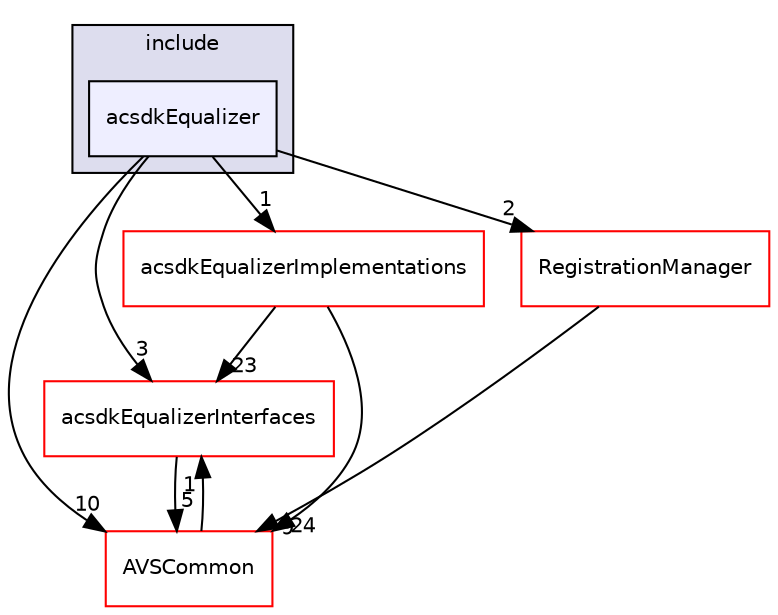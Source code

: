 digraph "/workplace/avs-device-sdk/capabilities/Equalizer/acsdkEqualizer/include/acsdkEqualizer" {
  compound=true
  node [ fontsize="10", fontname="Helvetica"];
  edge [ labelfontsize="10", labelfontname="Helvetica"];
  subgraph clusterdir_049e8ab655f5d128d18b571dc28774ac {
    graph [ bgcolor="#ddddee", pencolor="black", label="include" fontname="Helvetica", fontsize="10", URL="dir_049e8ab655f5d128d18b571dc28774ac.html"]
  dir_d2e21368814cf67006cd825ac7456a3f [shape=box, label="acsdkEqualizer", style="filled", fillcolor="#eeeeff", pencolor="black", URL="dir_d2e21368814cf67006cd825ac7456a3f.html"];
  }
  dir_e13649c008142110e36acbd52973a0dc [shape=box label="acsdkEqualizerInterfaces" fillcolor="white" style="filled" color="red" URL="dir_e13649c008142110e36acbd52973a0dc.html"];
  dir_13e65effb2bde530b17b3d5eefcd0266 [shape=box label="AVSCommon" fillcolor="white" style="filled" color="red" URL="dir_13e65effb2bde530b17b3d5eefcd0266.html"];
  dir_b14333b5607b47fe7356eaa790107bd3 [shape=box label="RegistrationManager" fillcolor="white" style="filled" color="red" URL="dir_b14333b5607b47fe7356eaa790107bd3.html"];
  dir_2a36deac1a3e1a226a789cbfacbb8bfa [shape=box label="acsdkEqualizerImplementations" fillcolor="white" style="filled" color="red" URL="dir_2a36deac1a3e1a226a789cbfacbb8bfa.html"];
  dir_e13649c008142110e36acbd52973a0dc->dir_13e65effb2bde530b17b3d5eefcd0266 [headlabel="5", labeldistance=1.5 headhref="dir_000291_000017.html"];
  dir_13e65effb2bde530b17b3d5eefcd0266->dir_e13649c008142110e36acbd52973a0dc [headlabel="1", labeldistance=1.5 headhref="dir_000017_000291.html"];
  dir_b14333b5607b47fe7356eaa790107bd3->dir_13e65effb2bde530b17b3d5eefcd0266 [headlabel="9", labeldistance=1.5 headhref="dir_000524_000017.html"];
  dir_d2e21368814cf67006cd825ac7456a3f->dir_e13649c008142110e36acbd52973a0dc [headlabel="3", labeldistance=1.5 headhref="dir_000284_000291.html"];
  dir_d2e21368814cf67006cd825ac7456a3f->dir_13e65effb2bde530b17b3d5eefcd0266 [headlabel="10", labeldistance=1.5 headhref="dir_000284_000017.html"];
  dir_d2e21368814cf67006cd825ac7456a3f->dir_b14333b5607b47fe7356eaa790107bd3 [headlabel="2", labeldistance=1.5 headhref="dir_000284_000524.html"];
  dir_d2e21368814cf67006cd825ac7456a3f->dir_2a36deac1a3e1a226a789cbfacbb8bfa [headlabel="1", labeldistance=1.5 headhref="dir_000284_000286.html"];
  dir_2a36deac1a3e1a226a789cbfacbb8bfa->dir_e13649c008142110e36acbd52973a0dc [headlabel="23", labeldistance=1.5 headhref="dir_000286_000291.html"];
  dir_2a36deac1a3e1a226a789cbfacbb8bfa->dir_13e65effb2bde530b17b3d5eefcd0266 [headlabel="24", labeldistance=1.5 headhref="dir_000286_000017.html"];
}
